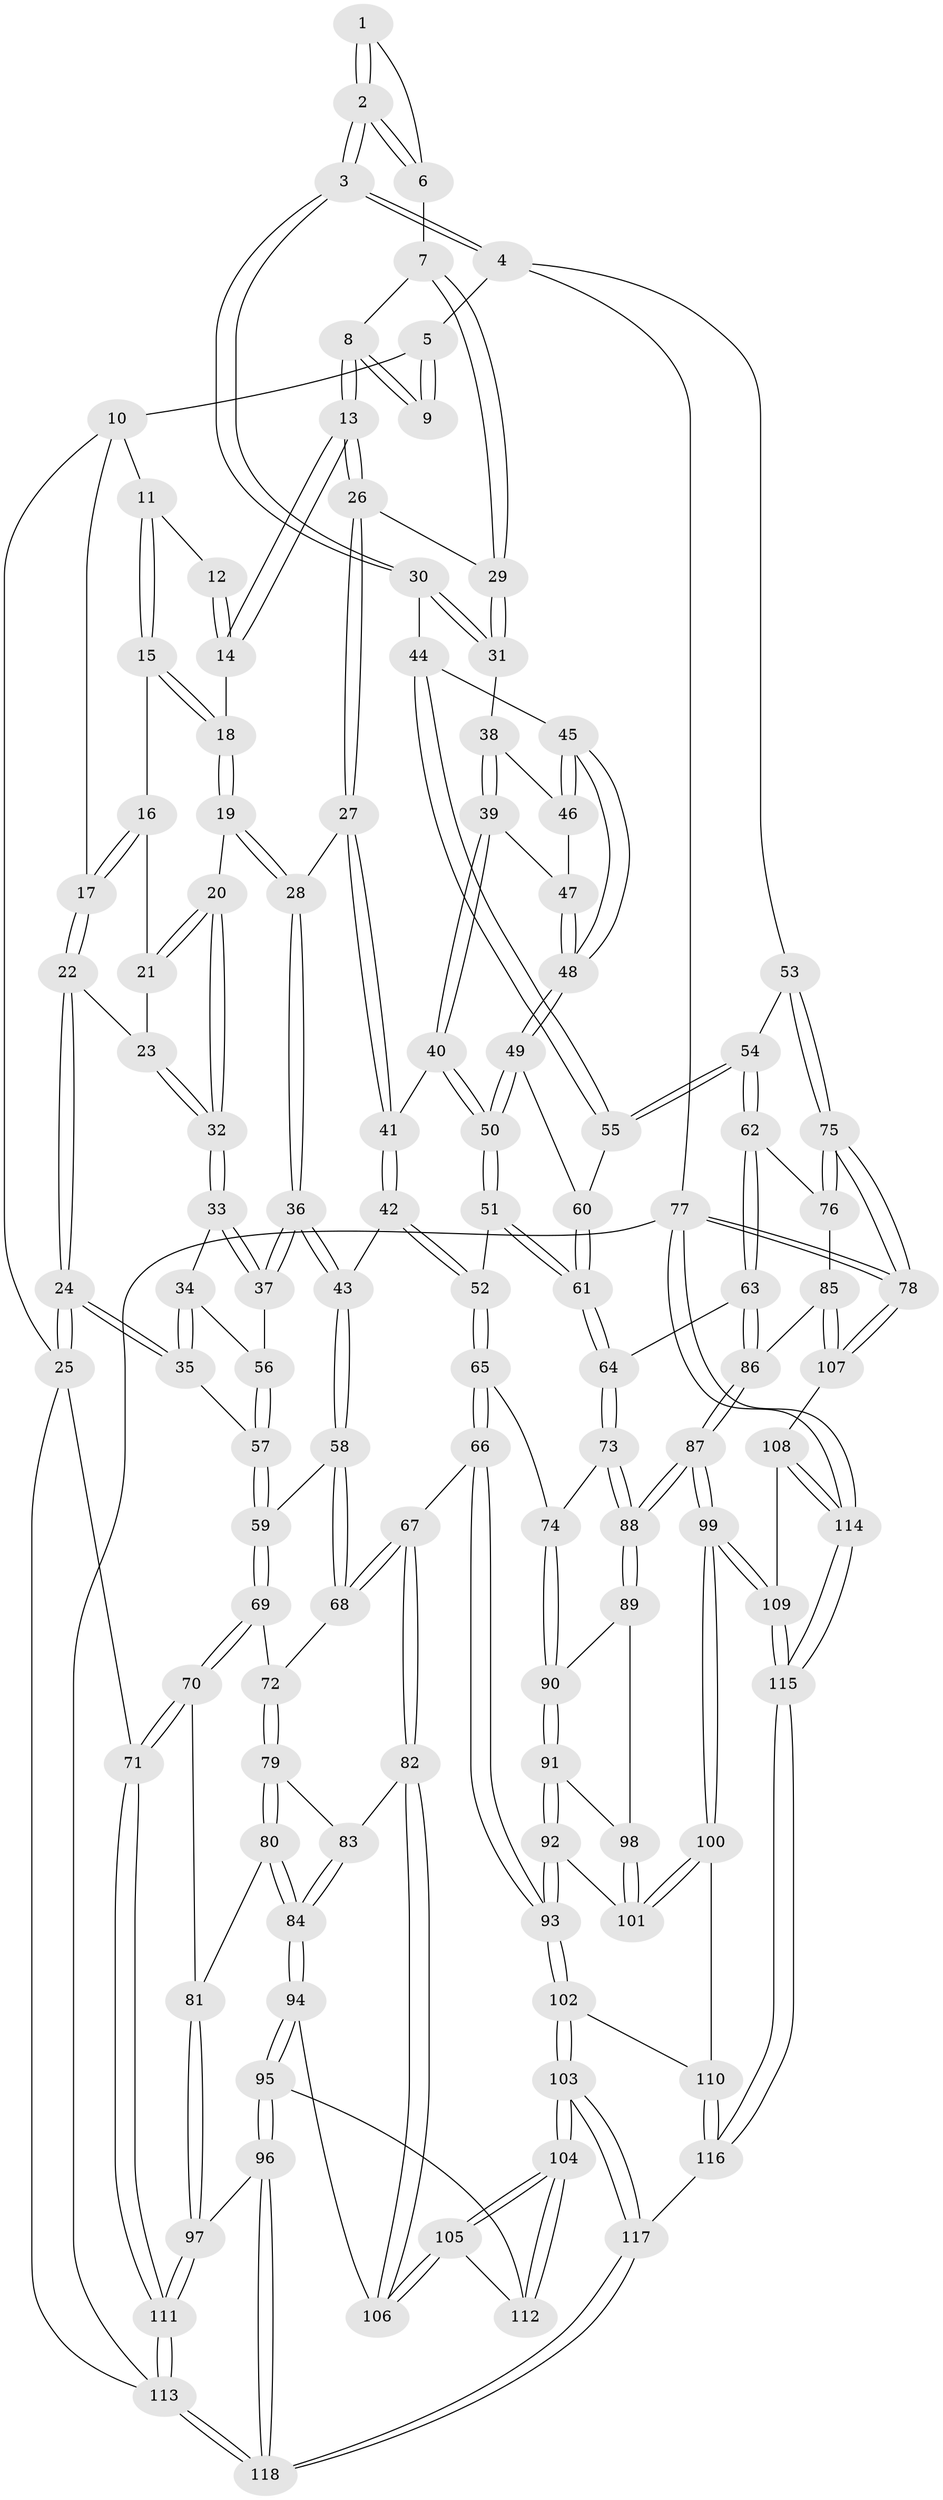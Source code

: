 // coarse degree distribution, {2: 0.013888888888888888, 5: 0.3055555555555556, 6: 0.09722222222222222, 4: 0.4166666666666667, 3: 0.16666666666666666}
// Generated by graph-tools (version 1.1) at 2025/24/03/03/25 07:24:35]
// undirected, 118 vertices, 291 edges
graph export_dot {
graph [start="1"]
  node [color=gray90,style=filled];
  1 [pos="+0.8398744003190162+0"];
  2 [pos="+0.9776082858082297+0.17574273440948374"];
  3 [pos="+1+0.24482393181306822"];
  4 [pos="+1+0.2783694278596258"];
  5 [pos="+0.8079078119866258+0"];
  6 [pos="+0.844914081501019+0.0979876047302295"];
  7 [pos="+0.7665144471057226+0.08533315278255367"];
  8 [pos="+0.7511057671179836+0.03282531639276612"];
  9 [pos="+0.7646129543762666+0"];
  10 [pos="+0.08376975389717375+0"];
  11 [pos="+0.37387721178730227+0"];
  12 [pos="+0.5983627993297834+0"];
  13 [pos="+0.6256032119258581+0.09331445488574208"];
  14 [pos="+0.6002407634949406+0.02618543363948475"];
  15 [pos="+0.36538094559667117+0"];
  16 [pos="+0.34051668177472344+0"];
  17 [pos="+0.10522162961454283+0.06139336214189656"];
  18 [pos="+0.4940033351986708+0.09424163587461591"];
  19 [pos="+0.5030420459705887+0.1931405640454206"];
  20 [pos="+0.3174540794862982+0.17061161750643145"];
  21 [pos="+0.33510718536154194+0"];
  22 [pos="+0.09629988820312922+0.11525747094192251"];
  23 [pos="+0.11001246882003099+0.11840365441510384"];
  24 [pos="+0+0.2869847505079557"];
  25 [pos="+0+0.2880234144208724"];
  26 [pos="+0.6275289967617592+0.20892683445542864"];
  27 [pos="+0.6197945178417861+0.2122118619181196"];
  28 [pos="+0.527674296636111+0.2122033015017406"];
  29 [pos="+0.703649035707678+0.2190849821558799"];
  30 [pos="+0.8743081422121385+0.2871879110604807"];
  31 [pos="+0.7553489621873944+0.2557492104199078"];
  32 [pos="+0.29187640563366557+0.1973689956538443"];
  33 [pos="+0.28884035556572113+0.21485089374324762"];
  34 [pos="+0.037737914821440836+0.31961838974508805"];
  35 [pos="+0+0.31244265866474324"];
  36 [pos="+0.42026590283806714+0.4318572329933592"];
  37 [pos="+0.31217981742380907+0.35526639899636325"];
  38 [pos="+0.7399576022387487+0.28862562684191456"];
  39 [pos="+0.6510012090611145+0.38421018358776915"];
  40 [pos="+0.6091187319832567+0.38299097830436174"];
  41 [pos="+0.6045445792057168+0.38056464245889865"];
  42 [pos="+0.4465830061021017+0.45891450960127855"];
  43 [pos="+0.430181630853911+0.4517988061314782"];
  44 [pos="+0.8356391001118544+0.3770371701748567"];
  45 [pos="+0.7234691860014125+0.4404778821531561"];
  46 [pos="+0.7215789535262979+0.3582202566941214"];
  47 [pos="+0.6701479442258387+0.39405635758123164"];
  48 [pos="+0.7195889849869787+0.445441803005306"];
  49 [pos="+0.715463084522666+0.463487126268543"];
  50 [pos="+0.6643369632555389+0.496160044023833"];
  51 [pos="+0.6270454562200044+0.5509015763744155"];
  52 [pos="+0.5259001451161296+0.5411858023579281"];
  53 [pos="+1+0.36059882028529505"];
  54 [pos="+0.8635451869143906+0.5428783044244703"];
  55 [pos="+0.8388640185458651+0.509450199569553"];
  56 [pos="+0.22939132458486014+0.3913910304127248"];
  57 [pos="+0.17344715064493307+0.5234236070627034"];
  58 [pos="+0.3704010869010087+0.5225468443966105"];
  59 [pos="+0.17524599735328558+0.5335365101994894"];
  60 [pos="+0.7615314223333933+0.4942566653623192"];
  61 [pos="+0.7083151366261481+0.6471185247327477"];
  62 [pos="+0.8513923079726807+0.6261689621384496"];
  63 [pos="+0.7746574168584581+0.684089534474931"];
  64 [pos="+0.7269246935999542+0.6778707396336999"];
  65 [pos="+0.49595181696508783+0.714223737511245"];
  66 [pos="+0.43604446464379376+0.7438693757948444"];
  67 [pos="+0.38010177235932424+0.7393832188111071"];
  68 [pos="+0.33631932543433535+0.64684062188573"];
  69 [pos="+0.15463041772671557+0.5979335578216128"];
  70 [pos="+0+0.6493939542301075"];
  71 [pos="+0+0.6463855675990183"];
  72 [pos="+0.1804117199218644+0.6314172890330189"];
  73 [pos="+0.6847807432532491+0.7122888016603521"];
  74 [pos="+0.5290682218514525+0.7254320185474707"];
  75 [pos="+1+0.7147111423930419"];
  76 [pos="+0.9833206579277056+0.6674078804272401"];
  77 [pos="+1+1"];
  78 [pos="+1+0.8593199784360122"];
  79 [pos="+0.180584167254727+0.674195641723665"];
  80 [pos="+0.09656286835367478+0.7607071667524158"];
  81 [pos="+0.06159871754284518+0.7639480943530147"];
  82 [pos="+0.3372015874925611+0.7800872343062071"];
  83 [pos="+0.187999725987284+0.689993307860667"];
  84 [pos="+0.1981353819516554+0.8212964694049848"];
  85 [pos="+0.8558998050964051+0.806188595447956"];
  86 [pos="+0.817989376348251+0.7749830686255704"];
  87 [pos="+0.7020654095986202+0.9176280519332629"];
  88 [pos="+0.6620336819163765+0.8191312258433406"];
  89 [pos="+0.6091437008028989+0.8279075339314541"];
  90 [pos="+0.55471010594336+0.7823805989924645"];
  91 [pos="+0.5495572116007711+0.843004049788999"];
  92 [pos="+0.543694860333701+0.8547992614929071"];
  93 [pos="+0.4809867531742759+0.8751467943231042"];
  94 [pos="+0.20428476932800083+0.8313724718068667"];
  95 [pos="+0.1717404481989909+0.8980329475859863"];
  96 [pos="+0.12620465555872498+0.9324307753964667"];
  97 [pos="+0.0927755601250777+0.8952308822059689"];
  98 [pos="+0.6089880858397375+0.8280801097807514"];
  99 [pos="+0.701548233725964+0.9318513415839331"];
  100 [pos="+0.5978284336361471+0.9178968307570387"];
  101 [pos="+0.5836303534522989+0.8793827475507708"];
  102 [pos="+0.4664769249035352+0.962225762354454"];
  103 [pos="+0.4059559573707308+1"];
  104 [pos="+0.40367931170282095+1"];
  105 [pos="+0.3444923705941422+0.8963985601366271"];
  106 [pos="+0.3250599084665839+0.7982793003011187"];
  107 [pos="+0.8866897792923147+0.838800181158711"];
  108 [pos="+0.8513155099183909+0.9085202669544669"];
  109 [pos="+0.7240448664927635+0.9748591028286139"];
  110 [pos="+0.5774099067994007+0.9294156202542853"];
  111 [pos="+0+0.7721756129219293"];
  112 [pos="+0.20579936137208268+0.912826939990826"];
  113 [pos="+0+1"];
  114 [pos="+1+1"];
  115 [pos="+0.7198153940695631+1"];
  116 [pos="+0.6563043213859565+1"];
  117 [pos="+0.4042521212972822+1"];
  118 [pos="+0+1"];
  1 -- 2;
  1 -- 2;
  1 -- 6;
  2 -- 3;
  2 -- 3;
  2 -- 6;
  2 -- 6;
  3 -- 4;
  3 -- 4;
  3 -- 30;
  3 -- 30;
  4 -- 5;
  4 -- 53;
  4 -- 77;
  5 -- 9;
  5 -- 9;
  5 -- 10;
  6 -- 7;
  7 -- 8;
  7 -- 29;
  7 -- 29;
  8 -- 9;
  8 -- 9;
  8 -- 13;
  8 -- 13;
  10 -- 11;
  10 -- 17;
  10 -- 25;
  11 -- 12;
  11 -- 15;
  11 -- 15;
  12 -- 14;
  12 -- 14;
  13 -- 14;
  13 -- 14;
  13 -- 26;
  13 -- 26;
  14 -- 18;
  15 -- 16;
  15 -- 18;
  15 -- 18;
  16 -- 17;
  16 -- 17;
  16 -- 21;
  17 -- 22;
  17 -- 22;
  18 -- 19;
  18 -- 19;
  19 -- 20;
  19 -- 28;
  19 -- 28;
  20 -- 21;
  20 -- 21;
  20 -- 32;
  20 -- 32;
  21 -- 23;
  22 -- 23;
  22 -- 24;
  22 -- 24;
  23 -- 32;
  23 -- 32;
  24 -- 25;
  24 -- 25;
  24 -- 35;
  24 -- 35;
  25 -- 71;
  25 -- 113;
  26 -- 27;
  26 -- 27;
  26 -- 29;
  27 -- 28;
  27 -- 41;
  27 -- 41;
  28 -- 36;
  28 -- 36;
  29 -- 31;
  29 -- 31;
  30 -- 31;
  30 -- 31;
  30 -- 44;
  31 -- 38;
  32 -- 33;
  32 -- 33;
  33 -- 34;
  33 -- 37;
  33 -- 37;
  34 -- 35;
  34 -- 35;
  34 -- 56;
  35 -- 57;
  36 -- 37;
  36 -- 37;
  36 -- 43;
  36 -- 43;
  37 -- 56;
  38 -- 39;
  38 -- 39;
  38 -- 46;
  39 -- 40;
  39 -- 40;
  39 -- 47;
  40 -- 41;
  40 -- 50;
  40 -- 50;
  41 -- 42;
  41 -- 42;
  42 -- 43;
  42 -- 52;
  42 -- 52;
  43 -- 58;
  43 -- 58;
  44 -- 45;
  44 -- 55;
  44 -- 55;
  45 -- 46;
  45 -- 46;
  45 -- 48;
  45 -- 48;
  46 -- 47;
  47 -- 48;
  47 -- 48;
  48 -- 49;
  48 -- 49;
  49 -- 50;
  49 -- 50;
  49 -- 60;
  50 -- 51;
  50 -- 51;
  51 -- 52;
  51 -- 61;
  51 -- 61;
  52 -- 65;
  52 -- 65;
  53 -- 54;
  53 -- 75;
  53 -- 75;
  54 -- 55;
  54 -- 55;
  54 -- 62;
  54 -- 62;
  55 -- 60;
  56 -- 57;
  56 -- 57;
  57 -- 59;
  57 -- 59;
  58 -- 59;
  58 -- 68;
  58 -- 68;
  59 -- 69;
  59 -- 69;
  60 -- 61;
  60 -- 61;
  61 -- 64;
  61 -- 64;
  62 -- 63;
  62 -- 63;
  62 -- 76;
  63 -- 64;
  63 -- 86;
  63 -- 86;
  64 -- 73;
  64 -- 73;
  65 -- 66;
  65 -- 66;
  65 -- 74;
  66 -- 67;
  66 -- 93;
  66 -- 93;
  67 -- 68;
  67 -- 68;
  67 -- 82;
  67 -- 82;
  68 -- 72;
  69 -- 70;
  69 -- 70;
  69 -- 72;
  70 -- 71;
  70 -- 71;
  70 -- 81;
  71 -- 111;
  71 -- 111;
  72 -- 79;
  72 -- 79;
  73 -- 74;
  73 -- 88;
  73 -- 88;
  74 -- 90;
  74 -- 90;
  75 -- 76;
  75 -- 76;
  75 -- 78;
  75 -- 78;
  76 -- 85;
  77 -- 78;
  77 -- 78;
  77 -- 114;
  77 -- 114;
  77 -- 113;
  78 -- 107;
  78 -- 107;
  79 -- 80;
  79 -- 80;
  79 -- 83;
  80 -- 81;
  80 -- 84;
  80 -- 84;
  81 -- 97;
  81 -- 97;
  82 -- 83;
  82 -- 106;
  82 -- 106;
  83 -- 84;
  83 -- 84;
  84 -- 94;
  84 -- 94;
  85 -- 86;
  85 -- 107;
  85 -- 107;
  86 -- 87;
  86 -- 87;
  87 -- 88;
  87 -- 88;
  87 -- 99;
  87 -- 99;
  88 -- 89;
  88 -- 89;
  89 -- 90;
  89 -- 98;
  90 -- 91;
  90 -- 91;
  91 -- 92;
  91 -- 92;
  91 -- 98;
  92 -- 93;
  92 -- 93;
  92 -- 101;
  93 -- 102;
  93 -- 102;
  94 -- 95;
  94 -- 95;
  94 -- 106;
  95 -- 96;
  95 -- 96;
  95 -- 112;
  96 -- 97;
  96 -- 118;
  96 -- 118;
  97 -- 111;
  97 -- 111;
  98 -- 101;
  98 -- 101;
  99 -- 100;
  99 -- 100;
  99 -- 109;
  99 -- 109;
  100 -- 101;
  100 -- 101;
  100 -- 110;
  102 -- 103;
  102 -- 103;
  102 -- 110;
  103 -- 104;
  103 -- 104;
  103 -- 117;
  103 -- 117;
  104 -- 105;
  104 -- 105;
  104 -- 112;
  104 -- 112;
  105 -- 106;
  105 -- 106;
  105 -- 112;
  107 -- 108;
  108 -- 109;
  108 -- 114;
  108 -- 114;
  109 -- 115;
  109 -- 115;
  110 -- 116;
  110 -- 116;
  111 -- 113;
  111 -- 113;
  113 -- 118;
  113 -- 118;
  114 -- 115;
  114 -- 115;
  115 -- 116;
  115 -- 116;
  116 -- 117;
  117 -- 118;
  117 -- 118;
}
